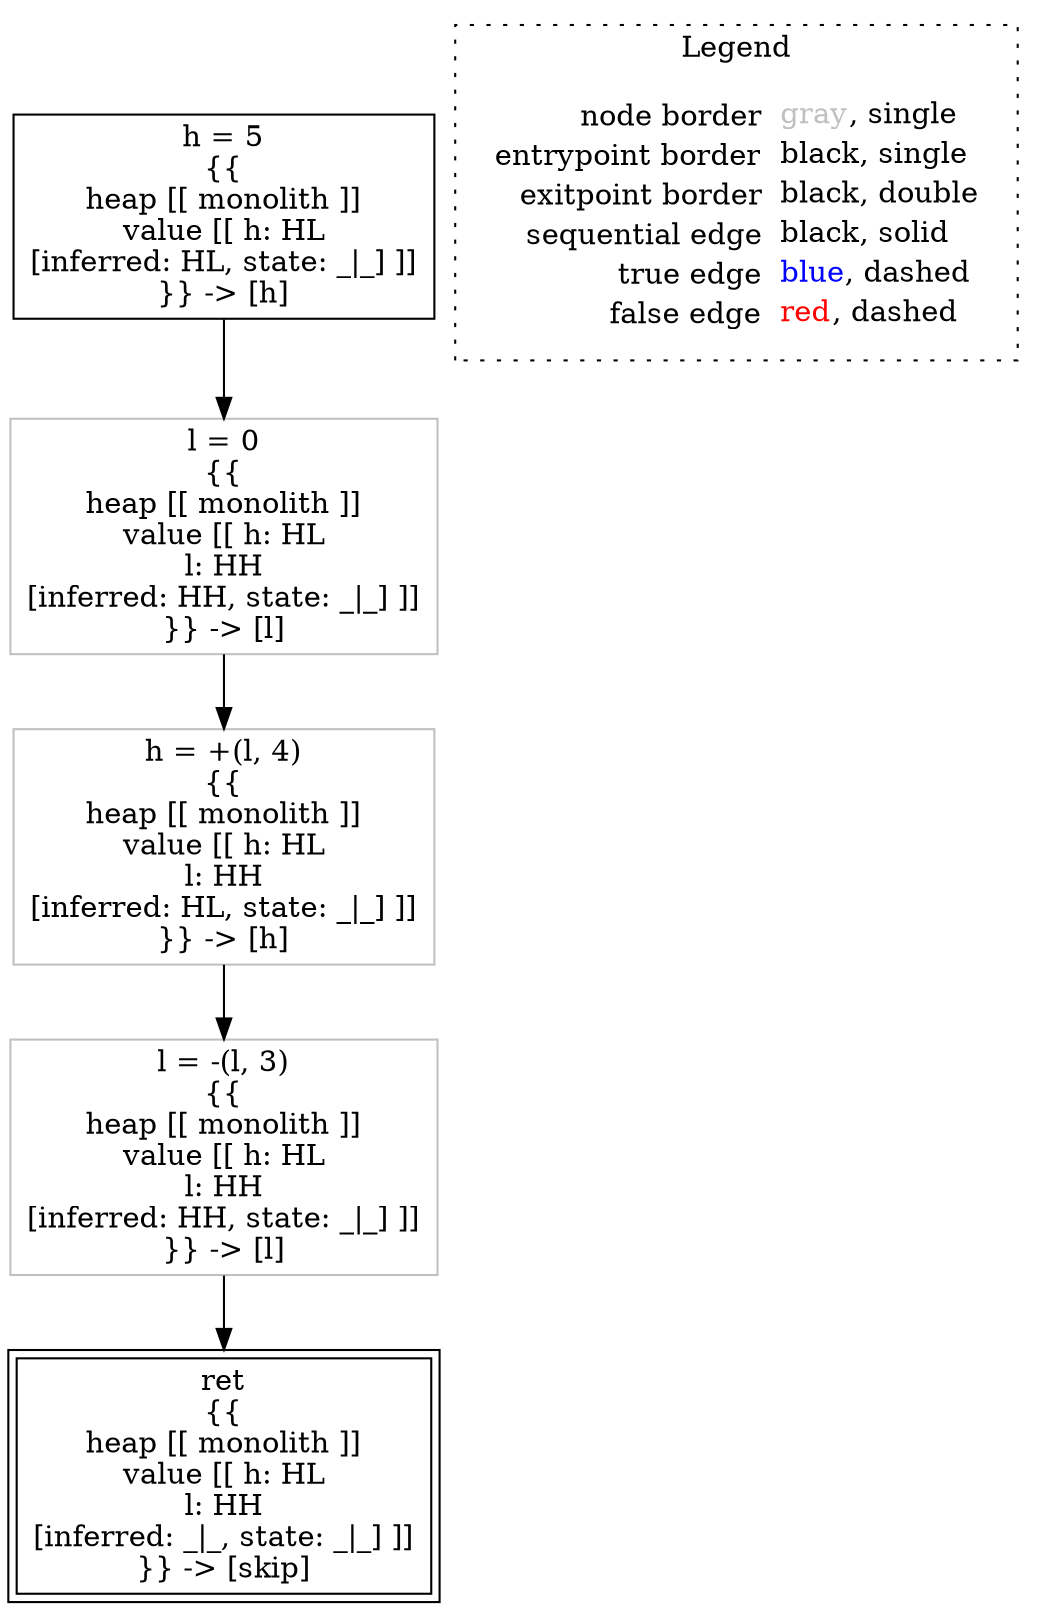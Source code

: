 digraph {
	"node0" [shape="rect",color="black",label=<h = 5<BR/>{{<BR/>heap [[ monolith ]]<BR/>value [[ h: HL<BR/>[inferred: HL, state: _|_] ]]<BR/>}} -&gt; [h]>];
	"node1" [shape="rect",color="gray",label=<l = 0<BR/>{{<BR/>heap [[ monolith ]]<BR/>value [[ h: HL<BR/>l: HH<BR/>[inferred: HH, state: _|_] ]]<BR/>}} -&gt; [l]>];
	"node2" [shape="rect",color="black",peripheries="2",label=<ret<BR/>{{<BR/>heap [[ monolith ]]<BR/>value [[ h: HL<BR/>l: HH<BR/>[inferred: _|_, state: _|_] ]]<BR/>}} -&gt; [skip]>];
	"node3" [shape="rect",color="gray",label=<h = +(l, 4)<BR/>{{<BR/>heap [[ monolith ]]<BR/>value [[ h: HL<BR/>l: HH<BR/>[inferred: HL, state: _|_] ]]<BR/>}} -&gt; [h]>];
	"node4" [shape="rect",color="gray",label=<l = -(l, 3)<BR/>{{<BR/>heap [[ monolith ]]<BR/>value [[ h: HL<BR/>l: HH<BR/>[inferred: HH, state: _|_] ]]<BR/>}} -&gt; [l]>];
	"node1" -> "node3" [color="black"];
	"node3" -> "node4" [color="black"];
	"node0" -> "node1" [color="black"];
	"node4" -> "node2" [color="black"];
subgraph cluster_legend {
	label="Legend";
	style=dotted;
	node [shape=plaintext];
	"legend" [label=<<table border="0" cellpadding="2" cellspacing="0" cellborder="0"><tr><td align="right">node border&nbsp;</td><td align="left"><font color="gray">gray</font>, single</td></tr><tr><td align="right">entrypoint border&nbsp;</td><td align="left"><font color="black">black</font>, single</td></tr><tr><td align="right">exitpoint border&nbsp;</td><td align="left"><font color="black">black</font>, double</td></tr><tr><td align="right">sequential edge&nbsp;</td><td align="left"><font color="black">black</font>, solid</td></tr><tr><td align="right">true edge&nbsp;</td><td align="left"><font color="blue">blue</font>, dashed</td></tr><tr><td align="right">false edge&nbsp;</td><td align="left"><font color="red">red</font>, dashed</td></tr></table>>];
}

}
